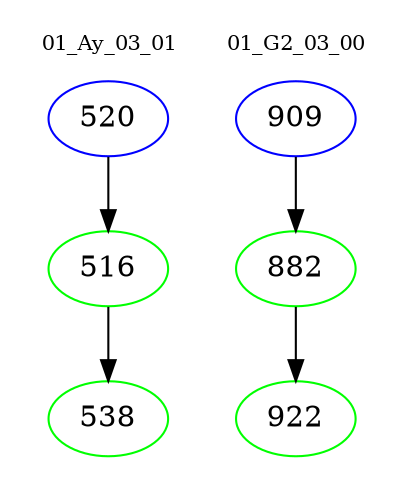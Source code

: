 digraph{
subgraph cluster_0 {
color = white
label = "01_Ay_03_01";
fontsize=10;
T0_520 [label="520", color="blue"]
T0_520 -> T0_516 [color="black"]
T0_516 [label="516", color="green"]
T0_516 -> T0_538 [color="black"]
T0_538 [label="538", color="green"]
}
subgraph cluster_1 {
color = white
label = "01_G2_03_00";
fontsize=10;
T1_909 [label="909", color="blue"]
T1_909 -> T1_882 [color="black"]
T1_882 [label="882", color="green"]
T1_882 -> T1_922 [color="black"]
T1_922 [label="922", color="green"]
}
}
